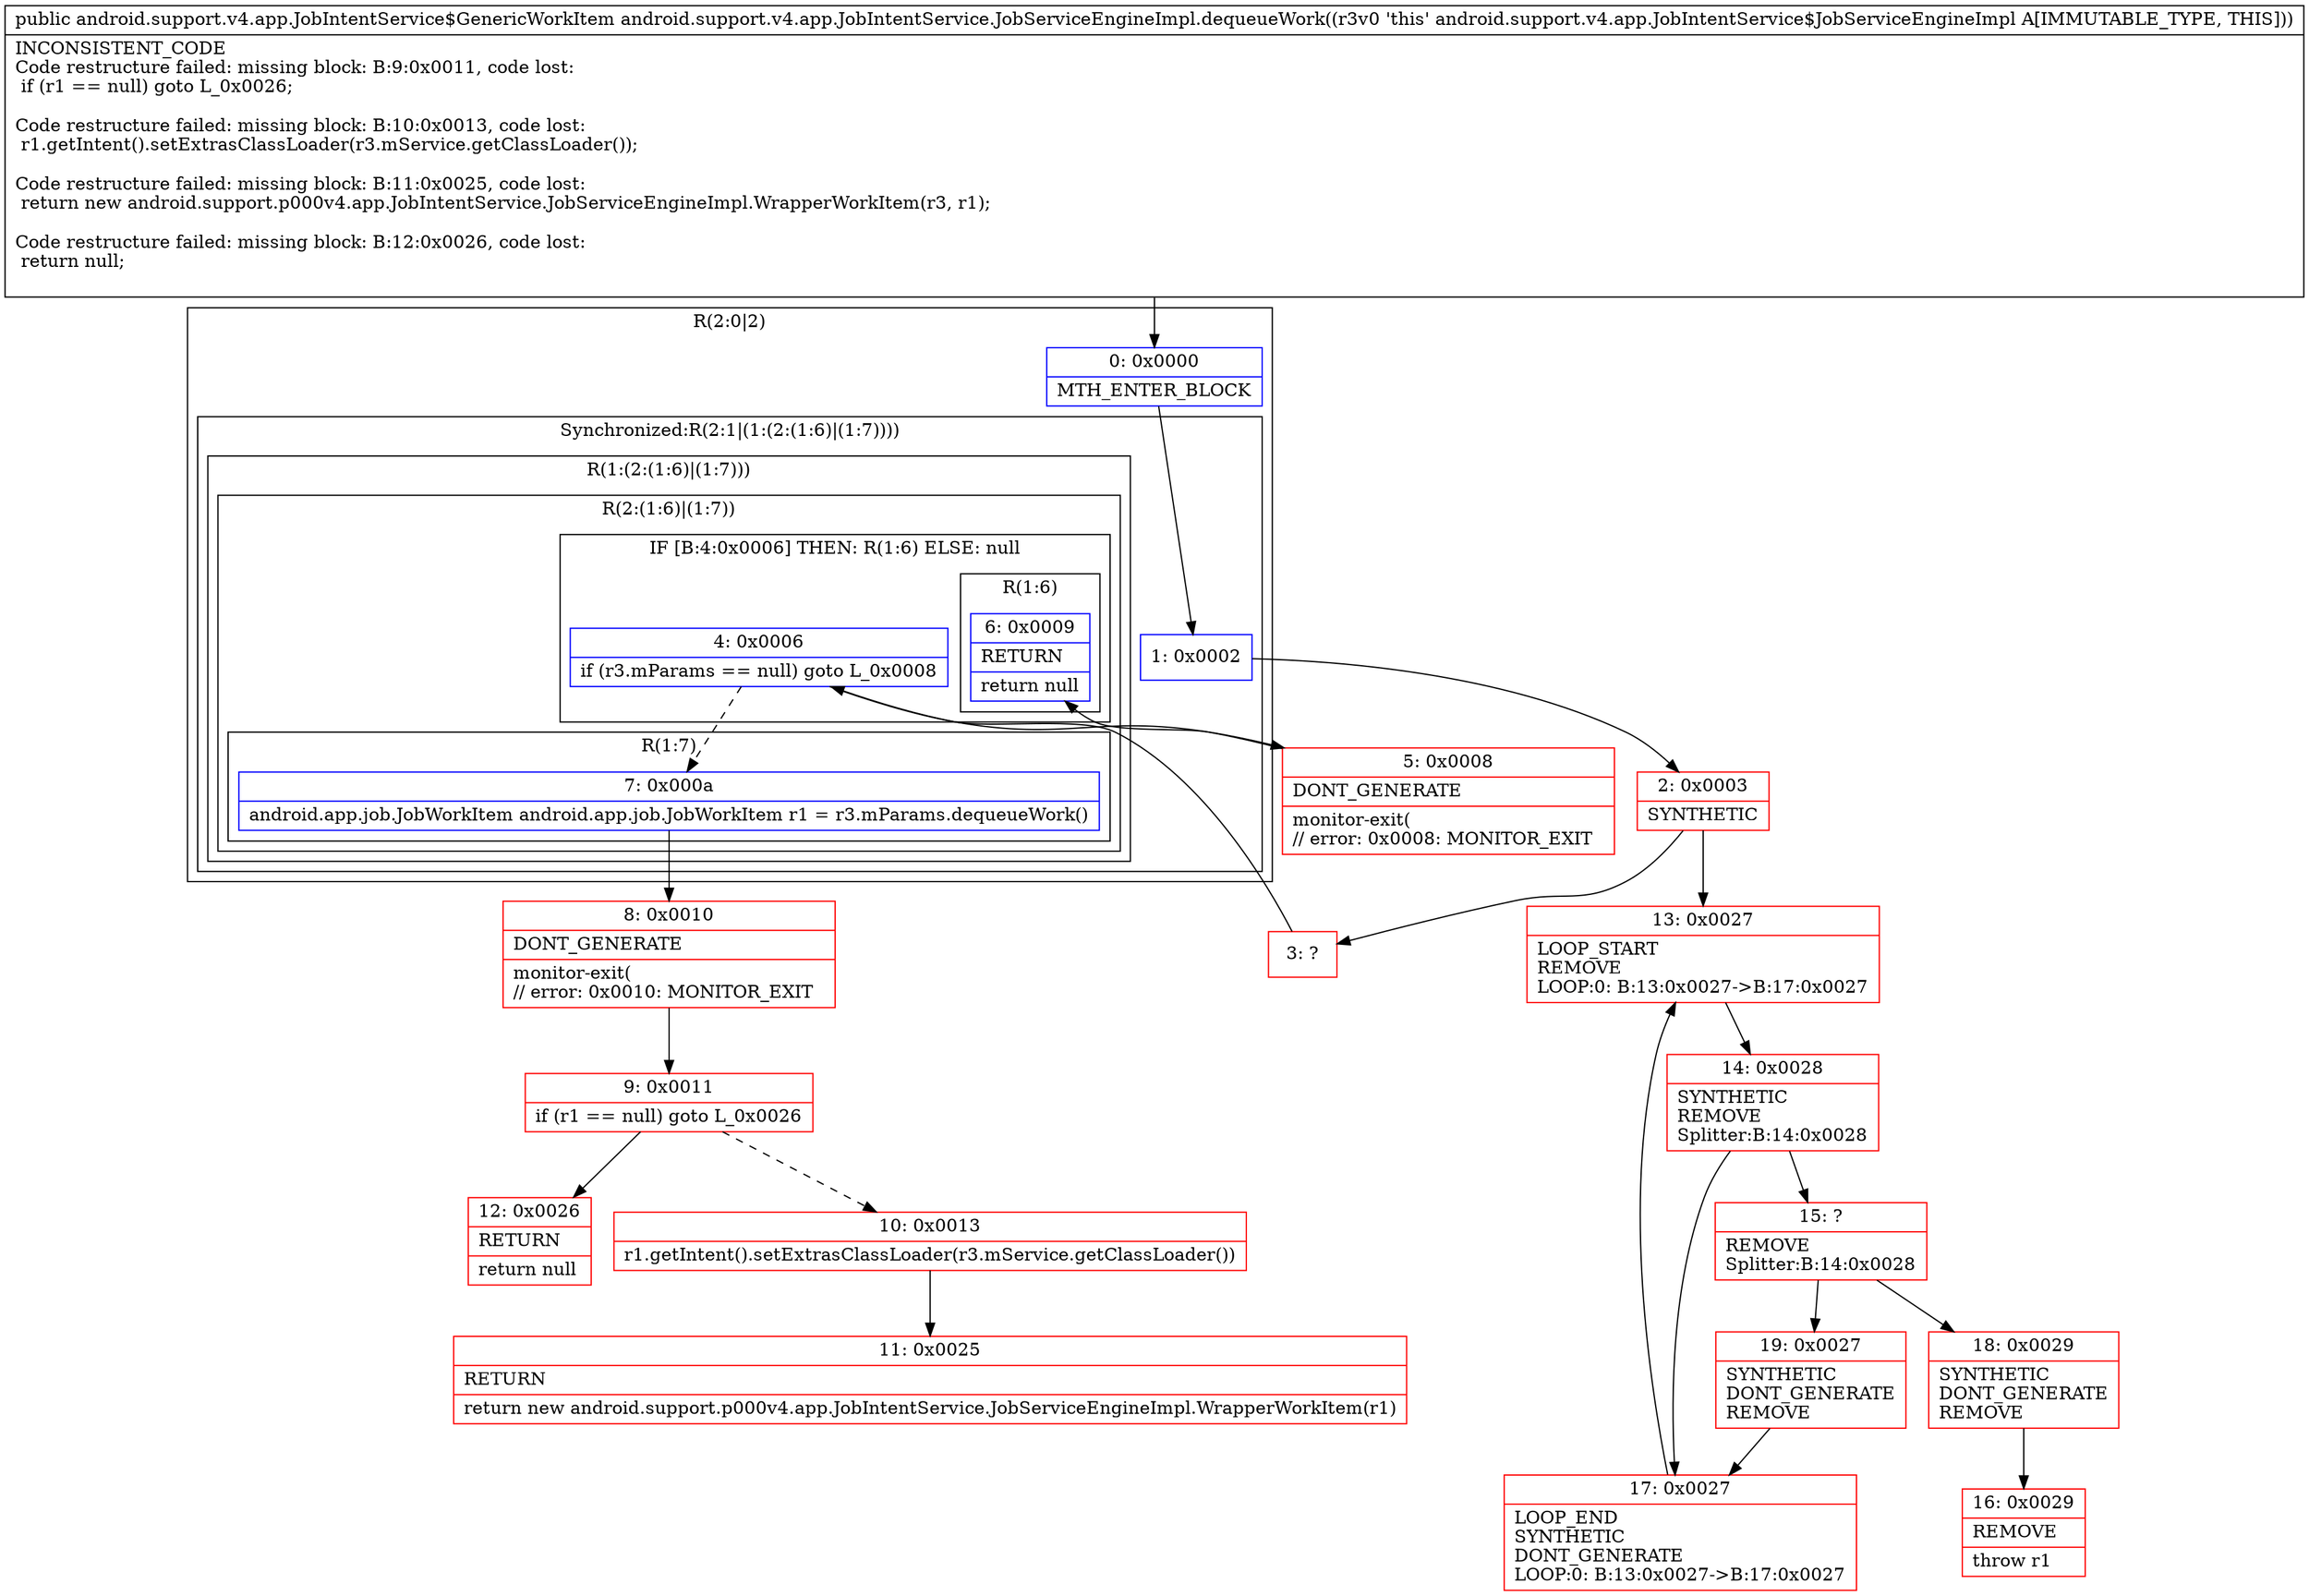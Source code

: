 digraph "CFG forandroid.support.v4.app.JobIntentService.JobServiceEngineImpl.dequeueWork()Landroid\/support\/v4\/app\/JobIntentService$GenericWorkItem;" {
subgraph cluster_Region_1832601149 {
label = "R(2:0|2)";
node [shape=record,color=blue];
Node_0 [shape=record,label="{0\:\ 0x0000|MTH_ENTER_BLOCK\l}"];
subgraph cluster_SynchronizedRegion_1509994750 {
label = "Synchronized:R(2:1|(1:(2:(1:6)|(1:7))))";
node [shape=record,color=blue];
Node_1 [shape=record,label="{1\:\ 0x0002}"];
subgraph cluster_Region_598936350 {
label = "R(1:(2:(1:6)|(1:7)))";
node [shape=record,color=blue];
subgraph cluster_Region_221901088 {
label = "R(2:(1:6)|(1:7))";
node [shape=record,color=blue];
subgraph cluster_IfRegion_981750804 {
label = "IF [B:4:0x0006] THEN: R(1:6) ELSE: null";
node [shape=record,color=blue];
Node_4 [shape=record,label="{4\:\ 0x0006|if (r3.mParams == null) goto L_0x0008\l}"];
subgraph cluster_Region_1708950778 {
label = "R(1:6)";
node [shape=record,color=blue];
Node_6 [shape=record,label="{6\:\ 0x0009|RETURN\l|return null\l}"];
}
}
subgraph cluster_Region_335533301 {
label = "R(1:7)";
node [shape=record,color=blue];
Node_7 [shape=record,label="{7\:\ 0x000a|android.app.job.JobWorkItem android.app.job.JobWorkItem r1 = r3.mParams.dequeueWork()\l}"];
}
}
}
}
}
Node_2 [shape=record,color=red,label="{2\:\ 0x0003|SYNTHETIC\l}"];
Node_3 [shape=record,color=red,label="{3\:\ ?}"];
Node_5 [shape=record,color=red,label="{5\:\ 0x0008|DONT_GENERATE\l|monitor\-exit(\l\/\/ error: 0x0008: MONITOR_EXIT  \l}"];
Node_8 [shape=record,color=red,label="{8\:\ 0x0010|DONT_GENERATE\l|monitor\-exit(\l\/\/ error: 0x0010: MONITOR_EXIT  \l}"];
Node_9 [shape=record,color=red,label="{9\:\ 0x0011|if (r1 == null) goto L_0x0026\l}"];
Node_10 [shape=record,color=red,label="{10\:\ 0x0013|r1.getIntent().setExtrasClassLoader(r3.mService.getClassLoader())\l}"];
Node_11 [shape=record,color=red,label="{11\:\ 0x0025|RETURN\l|return new android.support.p000v4.app.JobIntentService.JobServiceEngineImpl.WrapperWorkItem(r1)\l}"];
Node_12 [shape=record,color=red,label="{12\:\ 0x0026|RETURN\l|return null\l}"];
Node_13 [shape=record,color=red,label="{13\:\ 0x0027|LOOP_START\lREMOVE\lLOOP:0: B:13:0x0027\-\>B:17:0x0027\l}"];
Node_14 [shape=record,color=red,label="{14\:\ 0x0028|SYNTHETIC\lREMOVE\lSplitter:B:14:0x0028\l}"];
Node_15 [shape=record,color=red,label="{15\:\ ?|REMOVE\lSplitter:B:14:0x0028\l}"];
Node_16 [shape=record,color=red,label="{16\:\ 0x0029|REMOVE\l|throw r1\l}"];
Node_17 [shape=record,color=red,label="{17\:\ 0x0027|LOOP_END\lSYNTHETIC\lDONT_GENERATE\lLOOP:0: B:13:0x0027\-\>B:17:0x0027\l}"];
Node_18 [shape=record,color=red,label="{18\:\ 0x0029|SYNTHETIC\lDONT_GENERATE\lREMOVE\l}"];
Node_19 [shape=record,color=red,label="{19\:\ 0x0027|SYNTHETIC\lDONT_GENERATE\lREMOVE\l}"];
MethodNode[shape=record,label="{public android.support.v4.app.JobIntentService$GenericWorkItem android.support.v4.app.JobIntentService.JobServiceEngineImpl.dequeueWork((r3v0 'this' android.support.v4.app.JobIntentService$JobServiceEngineImpl A[IMMUTABLE_TYPE, THIS]))  | INCONSISTENT_CODE\lCode restructure failed: missing block: B:9:0x0011, code lost:\l    if (r1 == null) goto L_0x0026;\l\lCode restructure failed: missing block: B:10:0x0013, code lost:\l    r1.getIntent().setExtrasClassLoader(r3.mService.getClassLoader());\l\lCode restructure failed: missing block: B:11:0x0025, code lost:\l    return new android.support.p000v4.app.JobIntentService.JobServiceEngineImpl.WrapperWorkItem(r3, r1);\l\lCode restructure failed: missing block: B:12:0x0026, code lost:\l    return null;\l\l}"];
MethodNode -> Node_0;
Node_0 -> Node_1;
Node_1 -> Node_2;
Node_4 -> Node_5;
Node_4 -> Node_7[style=dashed];
Node_7 -> Node_8;
Node_2 -> Node_3;
Node_2 -> Node_13;
Node_3 -> Node_4;
Node_5 -> Node_6;
Node_8 -> Node_9;
Node_9 -> Node_10[style=dashed];
Node_9 -> Node_12;
Node_10 -> Node_11;
Node_13 -> Node_14;
Node_14 -> Node_15;
Node_14 -> Node_17;
Node_15 -> Node_18;
Node_15 -> Node_19;
Node_17 -> Node_13;
Node_18 -> Node_16;
Node_19 -> Node_17;
}

